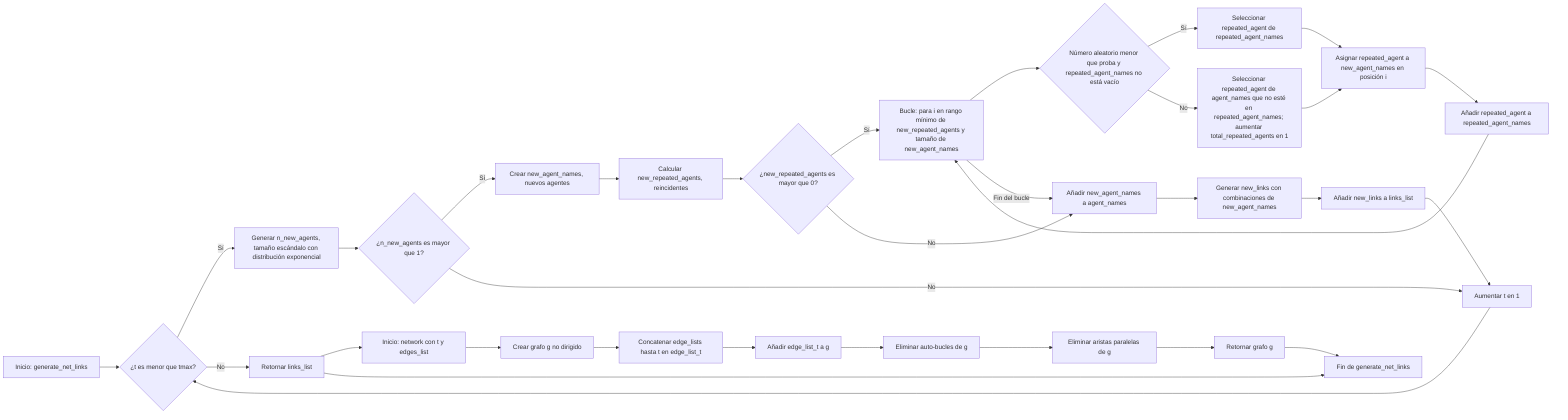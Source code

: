 graph LR
    A[Inicio: generate_net_links] --> B{¿t es menor que tmax?}
    B -- Sí --> C[Generar n_new_agents, tamaño escándalo con distribución exponencial]
    B -- No --> Y[Retornar links_list]
    C --> D{¿n_new_agents es mayor que 1?}
    D -- Sí --> E[Crear new_agent_names, nuevos agentes]
    E --> F[Calcular new_repeated_agents, reincidentes]
    F --> G{¿new_repeated_agents es mayor que 0?}
    G -- Sí --> H[Bucle: para i en rango mínimo de new_repeated_agents y tamaño de new_agent_names]
    G -- No --> N[Añadir new_agent_names a agent_names]
    H --> I{Número aleatorio menor que proba y repeated_agent_names no está vacío}
    I -- Sí --> J[Seleccionar repeated_agent de repeated_agent_names]
    I -- No --> K[Seleccionar repeated_agent de agent_names que no esté en repeated_agent_names; aumentar total_repeated_agents en 1]
    J --> L[Asignar repeated_agent a new_agent_names en posición i]
    K --> L
    L --> M[Añadir repeated_agent a repeated_agent_names]
    M --> H
    H -- Fin del bucle --> N
    N --> O[Generar new_links con combinaciones de new_agent_names]
    O --> P[Añadir new_links a links_list]
    P --> Q[Aumentar t en 1]
    Q --> B
    D -- No --> Q
    Y --> Z[Inicio: network con t y edges_list]
    Z --> AA[Crear grafo g no dirigido]
    AA --> BB[Concatenar edge_lists hasta t en edge_list_t]
    BB --> CC[Añadir edge_list_t a g]
    CC --> DD[Eliminar auto-bucles de g]
    DD --> EE[Eliminar aristas paralelas de g]
    EE --> FF[Retornar grafo g]
    FF --> GG[Fin de network]
    Y --> GG[Fin de generate_net_links]